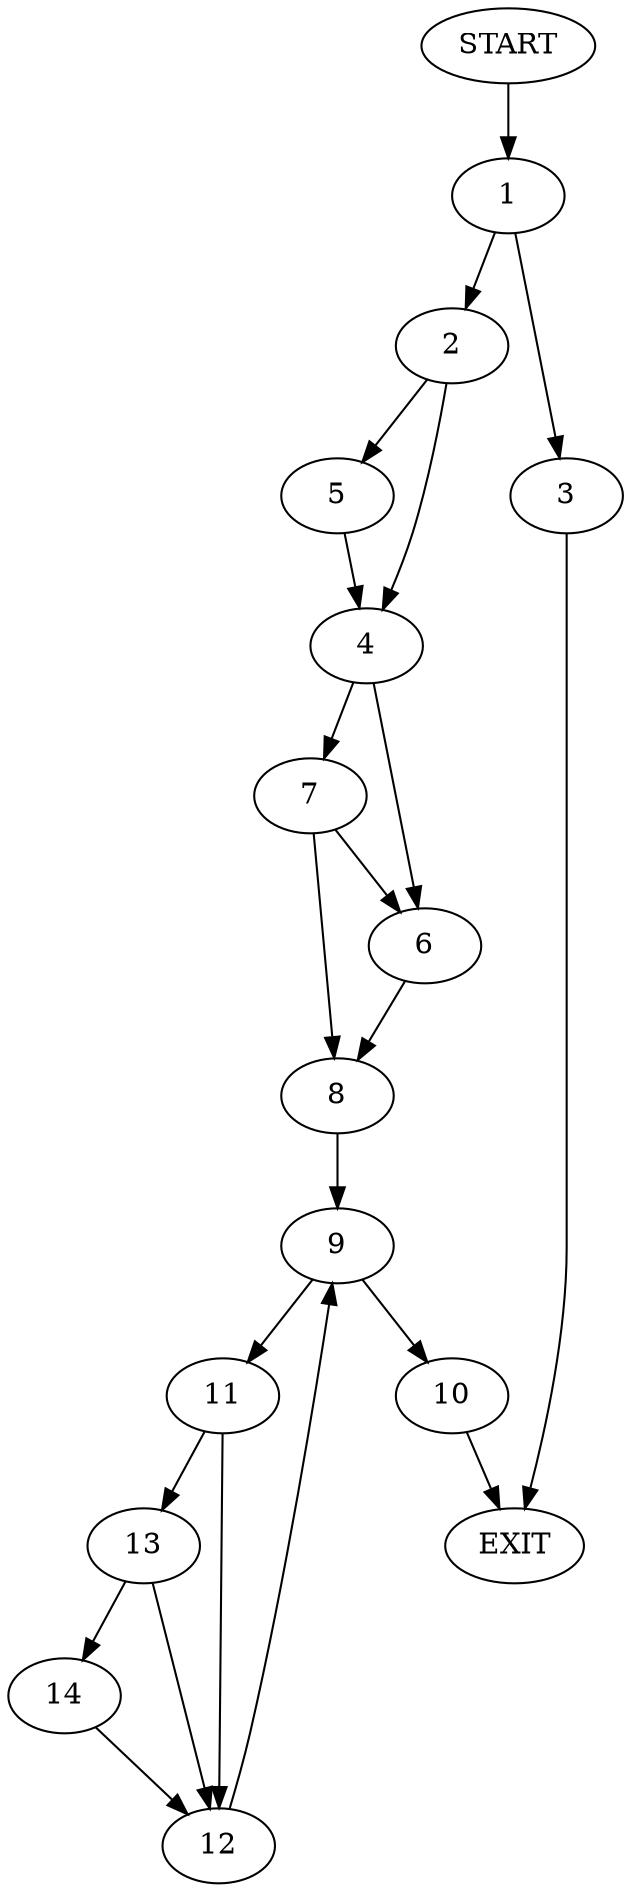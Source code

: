 digraph {
0 [label="START"]
15 [label="EXIT"]
0 -> 1
1 -> 2
1 -> 3
2 -> 4
2 -> 5
3 -> 15
4 -> 6
4 -> 7
5 -> 4
7 -> 8
7 -> 6
6 -> 8
8 -> 9
9 -> 10
9 -> 11
11 -> 12
11 -> 13
10 -> 15
12 -> 9
13 -> 12
13 -> 14
14 -> 12
}

